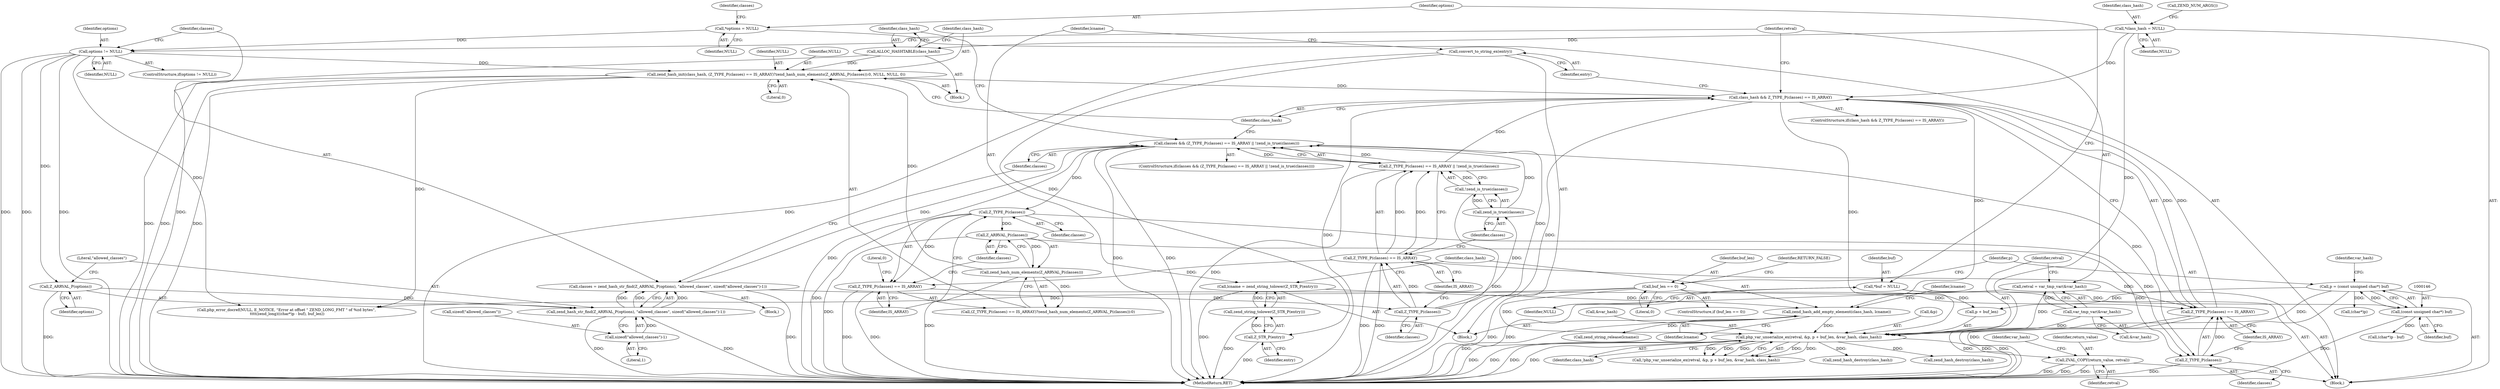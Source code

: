 digraph "0_php-src_b2af4e8868726a040234de113436c6e4f6372d17@pointer" {
"1000262" [label="(Call,ZVAL_COPY(return_value, retval))"];
"1000224" [label="(Call,php_var_unserialize_ex(retval, &p, p + buf_len, &var_hash, class_hash))"];
"1000217" [label="(Call,retval = var_tmp_var(&var_hash))"];
"1000219" [label="(Call,var_tmp_var(&var_hash))"];
"1000143" [label="(Call,p = (const unsigned char*) buf)"];
"1000145" [label="(Call,(const unsigned char*) buf)"];
"1000104" [label="(Call,*buf = NULL)"];
"1000138" [label="(Call,buf_len == 0)"];
"1000194" [label="(Call,class_hash && Z_TYPE_P(classes) == IS_ARRAY)"];
"1000120" [label="(Call,*class_hash = NULL)"];
"1000179" [label="(Call,zend_hash_init(class_hash, (Z_TYPE_P(classes) == IS_ARRAY)?zend_hash_num_elements(Z_ARRVAL_P(classes)):0, NULL, NULL, 0))"];
"1000177" [label="(Call,ALLOC_HASHTABLE(class_hash))"];
"1000186" [label="(Call,zend_hash_num_elements(Z_ARRVAL_P(classes)))"];
"1000187" [label="(Call,Z_ARRVAL_P(classes))"];
"1000183" [label="(Call,Z_TYPE_P(classes))"];
"1000166" [label="(Call,classes && (Z_TYPE_P(classes) == IS_ARRAY || !zend_is_true(classes)))"];
"1000170" [label="(Call,Z_TYPE_P(classes))"];
"1000155" [label="(Call,classes = zend_hash_str_find(Z_ARRVAL_P(options), \"allowed_classes\", sizeof(\"allowed_classes\")-1))"];
"1000157" [label="(Call,zend_hash_str_find(Z_ARRVAL_P(options), \"allowed_classes\", sizeof(\"allowed_classes\")-1))"];
"1000158" [label="(Call,Z_ARRVAL_P(options))"];
"1000151" [label="(Call,options != NULL)"];
"1000111" [label="(Call,*options = NULL)"];
"1000161" [label="(Call,sizeof(\"allowed_classes\")-1)"];
"1000174" [label="(Call,zend_is_true(classes))"];
"1000168" [label="(Call,Z_TYPE_P(classes) == IS_ARRAY || !zend_is_true(classes))"];
"1000169" [label="(Call,Z_TYPE_P(classes) == IS_ARRAY)"];
"1000173" [label="(Call,!zend_is_true(classes))"];
"1000196" [label="(Call,Z_TYPE_P(classes) == IS_ARRAY)"];
"1000197" [label="(Call,Z_TYPE_P(classes))"];
"1000182" [label="(Call,Z_TYPE_P(classes) == IS_ARRAY)"];
"1000211" [label="(Call,zend_hash_add_empty_element(class_hash, lcname))"];
"1000206" [label="(Call,lcname = zend_string_tolower(Z_STR_P(entry)))"];
"1000208" [label="(Call,zend_string_tolower(Z_STR_P(entry)))"];
"1000209" [label="(Call,Z_STR_P(entry))"];
"1000204" [label="(Call,convert_to_string_ex(entry))"];
"1000231" [label="(Call,&var_hash)"];
"1000180" [label="(Identifier,class_hash)"];
"1000226" [label="(Call,&p)"];
"1000171" [label="(Identifier,classes)"];
"1000177" [label="(Call,ALLOC_HASHTABLE(class_hash))"];
"1000191" [label="(Identifier,NULL)"];
"1000262" [label="(Call,ZVAL_COPY(return_value, retval))"];
"1000161" [label="(Call,sizeof(\"allowed_classes\")-1)"];
"1000224" [label="(Call,php_var_unserialize_ex(retval, &p, p + buf_len, &var_hash, class_hash))"];
"1000270" [label="(Call,zend_hash_destroy(class_hash))"];
"1000147" [label="(Identifier,buf)"];
"1000215" [label="(Identifier,lcname)"];
"1000219" [label="(Call,var_tmp_var(&var_hash))"];
"1000168" [label="(Call,Z_TYPE_P(classes) == IS_ARRAY || !zend_is_true(classes))"];
"1000157" [label="(Call,zend_hash_str_find(Z_ARRVAL_P(options), \"allowed_classes\", sizeof(\"allowed_classes\")-1))"];
"1000220" [label="(Call,&var_hash)"];
"1000140" [label="(Literal,0)"];
"1000137" [label="(ControlStructure,if (buf_len == 0))"];
"1000173" [label="(Call,!zend_is_true(classes))"];
"1000212" [label="(Identifier,class_hash)"];
"1000274" [label="(MethodReturn,RET)"];
"1000195" [label="(Identifier,class_hash)"];
"1000156" [label="(Identifier,classes)"];
"1000213" [label="(Identifier,lcname)"];
"1000104" [label="(Call,*buf = NULL)"];
"1000113" [label="(Identifier,NULL)"];
"1000116" [label="(Identifier,classes)"];
"1000185" [label="(Identifier,IS_ARRAY)"];
"1000181" [label="(Call,(Z_TYPE_P(classes) == IS_ARRAY)?zend_hash_num_elements(Z_ARRVAL_P(classes)):0)"];
"1000164" [label="(Literal,1)"];
"1000170" [label="(Call,Z_TYPE_P(classes))"];
"1000154" [label="(Block,)"];
"1000255" [label="(Call,(char*)p - buf)"];
"1000249" [label="(Call,php_error_docref(NULL, E_NOTICE, \"Error at offset \" ZEND_LONG_FMT \" of %zd bytes\",\n \t\t\t\t(zend_long)((char*)p - buf), buf_len))"];
"1000187" [label="(Call,Z_ARRVAL_P(classes))"];
"1000233" [label="(Identifier,class_hash)"];
"1000192" [label="(Literal,0)"];
"1000106" [label="(Identifier,NULL)"];
"1000139" [label="(Identifier,buf_len)"];
"1000190" [label="(Identifier,NULL)"];
"1000209" [label="(Call,Z_STR_P(entry))"];
"1000218" [label="(Identifier,retval)"];
"1000122" [label="(Identifier,NULL)"];
"1000149" [label="(Identifier,var_hash)"];
"1000210" [label="(Identifier,entry)"];
"1000102" [label="(Block,)"];
"1000182" [label="(Call,Z_TYPE_P(classes) == IS_ARRAY)"];
"1000172" [label="(Identifier,IS_ARRAY)"];
"1000112" [label="(Identifier,options)"];
"1000184" [label="(Identifier,classes)"];
"1000225" [label="(Identifier,retval)"];
"1000206" [label="(Call,lcname = zend_string_tolower(Z_STR_P(entry)))"];
"1000183" [label="(Call,Z_TYPE_P(classes))"];
"1000223" [label="(Call,!php_var_unserialize_ex(retval, &p, p + buf_len, &var_hash, class_hash))"];
"1000266" [label="(Identifier,var_hash)"];
"1000211" [label="(Call,zend_hash_add_empty_element(class_hash, lcname))"];
"1000263" [label="(Identifier,return_value)"];
"1000264" [label="(Identifier,retval)"];
"1000105" [label="(Identifier,buf)"];
"1000126" [label="(Call,ZEND_NUM_ARGS())"];
"1000153" [label="(Identifier,NULL)"];
"1000159" [label="(Identifier,options)"];
"1000198" [label="(Identifier,classes)"];
"1000167" [label="(Identifier,classes)"];
"1000214" [label="(Call,zend_string_release(lcname))"];
"1000138" [label="(Call,buf_len == 0)"];
"1000120" [label="(Call,*class_hash = NULL)"];
"1000169" [label="(Call,Z_TYPE_P(classes) == IS_ARRAY)"];
"1000178" [label="(Identifier,class_hash)"];
"1000166" [label="(Call,classes && (Z_TYPE_P(classes) == IS_ARRAY || !zend_is_true(classes)))"];
"1000186" [label="(Call,zend_hash_num_elements(Z_ARRVAL_P(classes)))"];
"1000151" [label="(Call,options != NULL)"];
"1000111" [label="(Call,*options = NULL)"];
"1000207" [label="(Identifier,lcname)"];
"1000160" [label="(Literal,\"allowed_classes\")"];
"1000197" [label="(Call,Z_TYPE_P(classes))"];
"1000199" [label="(Identifier,IS_ARRAY)"];
"1000204" [label="(Call,convert_to_string_ex(entry))"];
"1000228" [label="(Call,p + buf_len)"];
"1000150" [label="(ControlStructure,if(options != NULL))"];
"1000165" [label="(ControlStructure,if(classes && (Z_TYPE_P(classes) == IS_ARRAY || !zend_is_true(classes))))"];
"1000162" [label="(Call,sizeof(\"allowed_classes\"))"];
"1000205" [label="(Identifier,entry)"];
"1000194" [label="(Call,class_hash && Z_TYPE_P(classes) == IS_ARRAY)"];
"1000145" [label="(Call,(const unsigned char*) buf)"];
"1000176" [label="(Block,)"];
"1000143" [label="(Call,p = (const unsigned char*) buf)"];
"1000179" [label="(Call,zend_hash_init(class_hash, (Z_TYPE_P(classes) == IS_ARRAY)?zend_hash_num_elements(Z_ARRVAL_P(classes)):0, NULL, NULL, 0))"];
"1000256" [label="(Call,(char*)p)"];
"1000158" [label="(Call,Z_ARRVAL_P(options))"];
"1000189" [label="(Literal,0)"];
"1000174" [label="(Call,zend_is_true(classes))"];
"1000240" [label="(Call,zend_hash_destroy(class_hash))"];
"1000155" [label="(Call,classes = zend_hash_str_find(Z_ARRVAL_P(options), \"allowed_classes\", sizeof(\"allowed_classes\")-1))"];
"1000121" [label="(Identifier,class_hash)"];
"1000196" [label="(Call,Z_TYPE_P(classes) == IS_ARRAY)"];
"1000217" [label="(Call,retval = var_tmp_var(&var_hash))"];
"1000188" [label="(Identifier,classes)"];
"1000175" [label="(Identifier,classes)"];
"1000142" [label="(Identifier,RETURN_FALSE)"];
"1000193" [label="(ControlStructure,if(class_hash && Z_TYPE_P(classes) == IS_ARRAY))"];
"1000208" [label="(Call,zend_string_tolower(Z_STR_P(entry)))"];
"1000203" [label="(Block,)"];
"1000144" [label="(Identifier,p)"];
"1000152" [label="(Identifier,options)"];
"1000262" -> "1000102"  [label="AST: "];
"1000262" -> "1000264"  [label="CFG: "];
"1000263" -> "1000262"  [label="AST: "];
"1000264" -> "1000262"  [label="AST: "];
"1000266" -> "1000262"  [label="CFG: "];
"1000262" -> "1000274"  [label="DDG: "];
"1000262" -> "1000274"  [label="DDG: "];
"1000262" -> "1000274"  [label="DDG: "];
"1000224" -> "1000262"  [label="DDG: "];
"1000224" -> "1000223"  [label="AST: "];
"1000224" -> "1000233"  [label="CFG: "];
"1000225" -> "1000224"  [label="AST: "];
"1000226" -> "1000224"  [label="AST: "];
"1000228" -> "1000224"  [label="AST: "];
"1000231" -> "1000224"  [label="AST: "];
"1000233" -> "1000224"  [label="AST: "];
"1000223" -> "1000224"  [label="CFG: "];
"1000224" -> "1000274"  [label="DDG: "];
"1000224" -> "1000274"  [label="DDG: "];
"1000224" -> "1000274"  [label="DDG: "];
"1000224" -> "1000274"  [label="DDG: "];
"1000224" -> "1000223"  [label="DDG: "];
"1000224" -> "1000223"  [label="DDG: "];
"1000224" -> "1000223"  [label="DDG: "];
"1000224" -> "1000223"  [label="DDG: "];
"1000224" -> "1000223"  [label="DDG: "];
"1000217" -> "1000224"  [label="DDG: "];
"1000143" -> "1000224"  [label="DDG: "];
"1000138" -> "1000224"  [label="DDG: "];
"1000219" -> "1000224"  [label="DDG: "];
"1000194" -> "1000224"  [label="DDG: "];
"1000120" -> "1000224"  [label="DDG: "];
"1000211" -> "1000224"  [label="DDG: "];
"1000224" -> "1000240"  [label="DDG: "];
"1000224" -> "1000270"  [label="DDG: "];
"1000217" -> "1000102"  [label="AST: "];
"1000217" -> "1000219"  [label="CFG: "];
"1000218" -> "1000217"  [label="AST: "];
"1000219" -> "1000217"  [label="AST: "];
"1000225" -> "1000217"  [label="CFG: "];
"1000217" -> "1000274"  [label="DDG: "];
"1000219" -> "1000217"  [label="DDG: "];
"1000219" -> "1000220"  [label="CFG: "];
"1000220" -> "1000219"  [label="AST: "];
"1000143" -> "1000102"  [label="AST: "];
"1000143" -> "1000145"  [label="CFG: "];
"1000144" -> "1000143"  [label="AST: "];
"1000145" -> "1000143"  [label="AST: "];
"1000149" -> "1000143"  [label="CFG: "];
"1000143" -> "1000274"  [label="DDG: "];
"1000145" -> "1000143"  [label="DDG: "];
"1000143" -> "1000228"  [label="DDG: "];
"1000143" -> "1000256"  [label="DDG: "];
"1000145" -> "1000147"  [label="CFG: "];
"1000146" -> "1000145"  [label="AST: "];
"1000147" -> "1000145"  [label="AST: "];
"1000145" -> "1000274"  [label="DDG: "];
"1000104" -> "1000145"  [label="DDG: "];
"1000145" -> "1000255"  [label="DDG: "];
"1000104" -> "1000102"  [label="AST: "];
"1000104" -> "1000106"  [label="CFG: "];
"1000105" -> "1000104"  [label="AST: "];
"1000106" -> "1000104"  [label="AST: "];
"1000112" -> "1000104"  [label="CFG: "];
"1000138" -> "1000137"  [label="AST: "];
"1000138" -> "1000140"  [label="CFG: "];
"1000139" -> "1000138"  [label="AST: "];
"1000140" -> "1000138"  [label="AST: "];
"1000142" -> "1000138"  [label="CFG: "];
"1000144" -> "1000138"  [label="CFG: "];
"1000138" -> "1000274"  [label="DDG: "];
"1000138" -> "1000228"  [label="DDG: "];
"1000138" -> "1000249"  [label="DDG: "];
"1000194" -> "1000193"  [label="AST: "];
"1000194" -> "1000195"  [label="CFG: "];
"1000194" -> "1000196"  [label="CFG: "];
"1000195" -> "1000194"  [label="AST: "];
"1000196" -> "1000194"  [label="AST: "];
"1000205" -> "1000194"  [label="CFG: "];
"1000218" -> "1000194"  [label="CFG: "];
"1000194" -> "1000274"  [label="DDG: "];
"1000194" -> "1000274"  [label="DDG: "];
"1000120" -> "1000194"  [label="DDG: "];
"1000179" -> "1000194"  [label="DDG: "];
"1000168" -> "1000194"  [label="DDG: "];
"1000196" -> "1000194"  [label="DDG: "];
"1000196" -> "1000194"  [label="DDG: "];
"1000194" -> "1000211"  [label="DDG: "];
"1000120" -> "1000102"  [label="AST: "];
"1000120" -> "1000122"  [label="CFG: "];
"1000121" -> "1000120"  [label="AST: "];
"1000122" -> "1000120"  [label="AST: "];
"1000126" -> "1000120"  [label="CFG: "];
"1000120" -> "1000177"  [label="DDG: "];
"1000179" -> "1000176"  [label="AST: "];
"1000179" -> "1000192"  [label="CFG: "];
"1000180" -> "1000179"  [label="AST: "];
"1000181" -> "1000179"  [label="AST: "];
"1000190" -> "1000179"  [label="AST: "];
"1000191" -> "1000179"  [label="AST: "];
"1000192" -> "1000179"  [label="AST: "];
"1000195" -> "1000179"  [label="CFG: "];
"1000179" -> "1000274"  [label="DDG: "];
"1000179" -> "1000274"  [label="DDG: "];
"1000179" -> "1000274"  [label="DDG: "];
"1000177" -> "1000179"  [label="DDG: "];
"1000186" -> "1000179"  [label="DDG: "];
"1000151" -> "1000179"  [label="DDG: "];
"1000179" -> "1000249"  [label="DDG: "];
"1000177" -> "1000176"  [label="AST: "];
"1000177" -> "1000178"  [label="CFG: "];
"1000178" -> "1000177"  [label="AST: "];
"1000180" -> "1000177"  [label="CFG: "];
"1000177" -> "1000274"  [label="DDG: "];
"1000186" -> "1000181"  [label="AST: "];
"1000186" -> "1000187"  [label="CFG: "];
"1000187" -> "1000186"  [label="AST: "];
"1000181" -> "1000186"  [label="CFG: "];
"1000186" -> "1000274"  [label="DDG: "];
"1000186" -> "1000181"  [label="DDG: "];
"1000187" -> "1000186"  [label="DDG: "];
"1000187" -> "1000188"  [label="CFG: "];
"1000188" -> "1000187"  [label="AST: "];
"1000187" -> "1000274"  [label="DDG: "];
"1000183" -> "1000187"  [label="DDG: "];
"1000187" -> "1000197"  [label="DDG: "];
"1000183" -> "1000182"  [label="AST: "];
"1000183" -> "1000184"  [label="CFG: "];
"1000184" -> "1000183"  [label="AST: "];
"1000185" -> "1000183"  [label="CFG: "];
"1000183" -> "1000274"  [label="DDG: "];
"1000183" -> "1000182"  [label="DDG: "];
"1000166" -> "1000183"  [label="DDG: "];
"1000183" -> "1000197"  [label="DDG: "];
"1000166" -> "1000165"  [label="AST: "];
"1000166" -> "1000167"  [label="CFG: "];
"1000166" -> "1000168"  [label="CFG: "];
"1000167" -> "1000166"  [label="AST: "];
"1000168" -> "1000166"  [label="AST: "];
"1000178" -> "1000166"  [label="CFG: "];
"1000195" -> "1000166"  [label="CFG: "];
"1000166" -> "1000274"  [label="DDG: "];
"1000166" -> "1000274"  [label="DDG: "];
"1000166" -> "1000274"  [label="DDG: "];
"1000170" -> "1000166"  [label="DDG: "];
"1000155" -> "1000166"  [label="DDG: "];
"1000174" -> "1000166"  [label="DDG: "];
"1000168" -> "1000166"  [label="DDG: "];
"1000168" -> "1000166"  [label="DDG: "];
"1000166" -> "1000197"  [label="DDG: "];
"1000170" -> "1000169"  [label="AST: "];
"1000170" -> "1000171"  [label="CFG: "];
"1000171" -> "1000170"  [label="AST: "];
"1000172" -> "1000170"  [label="CFG: "];
"1000170" -> "1000169"  [label="DDG: "];
"1000155" -> "1000170"  [label="DDG: "];
"1000170" -> "1000174"  [label="DDG: "];
"1000155" -> "1000154"  [label="AST: "];
"1000155" -> "1000157"  [label="CFG: "];
"1000156" -> "1000155"  [label="AST: "];
"1000157" -> "1000155"  [label="AST: "];
"1000167" -> "1000155"  [label="CFG: "];
"1000155" -> "1000274"  [label="DDG: "];
"1000157" -> "1000155"  [label="DDG: "];
"1000157" -> "1000155"  [label="DDG: "];
"1000157" -> "1000155"  [label="DDG: "];
"1000157" -> "1000161"  [label="CFG: "];
"1000158" -> "1000157"  [label="AST: "];
"1000160" -> "1000157"  [label="AST: "];
"1000161" -> "1000157"  [label="AST: "];
"1000157" -> "1000274"  [label="DDG: "];
"1000157" -> "1000274"  [label="DDG: "];
"1000158" -> "1000157"  [label="DDG: "];
"1000161" -> "1000157"  [label="DDG: "];
"1000158" -> "1000159"  [label="CFG: "];
"1000159" -> "1000158"  [label="AST: "];
"1000160" -> "1000158"  [label="CFG: "];
"1000158" -> "1000274"  [label="DDG: "];
"1000151" -> "1000158"  [label="DDG: "];
"1000151" -> "1000150"  [label="AST: "];
"1000151" -> "1000153"  [label="CFG: "];
"1000152" -> "1000151"  [label="AST: "];
"1000153" -> "1000151"  [label="AST: "];
"1000156" -> "1000151"  [label="CFG: "];
"1000218" -> "1000151"  [label="CFG: "];
"1000151" -> "1000274"  [label="DDG: "];
"1000151" -> "1000274"  [label="DDG: "];
"1000151" -> "1000274"  [label="DDG: "];
"1000111" -> "1000151"  [label="DDG: "];
"1000151" -> "1000249"  [label="DDG: "];
"1000111" -> "1000102"  [label="AST: "];
"1000111" -> "1000113"  [label="CFG: "];
"1000112" -> "1000111"  [label="AST: "];
"1000113" -> "1000111"  [label="AST: "];
"1000116" -> "1000111"  [label="CFG: "];
"1000161" -> "1000164"  [label="CFG: "];
"1000162" -> "1000161"  [label="AST: "];
"1000164" -> "1000161"  [label="AST: "];
"1000174" -> "1000173"  [label="AST: "];
"1000174" -> "1000175"  [label="CFG: "];
"1000175" -> "1000174"  [label="AST: "];
"1000173" -> "1000174"  [label="CFG: "];
"1000174" -> "1000173"  [label="DDG: "];
"1000168" -> "1000169"  [label="CFG: "];
"1000168" -> "1000173"  [label="CFG: "];
"1000169" -> "1000168"  [label="AST: "];
"1000173" -> "1000168"  [label="AST: "];
"1000168" -> "1000274"  [label="DDG: "];
"1000169" -> "1000168"  [label="DDG: "];
"1000169" -> "1000168"  [label="DDG: "];
"1000173" -> "1000168"  [label="DDG: "];
"1000169" -> "1000172"  [label="CFG: "];
"1000172" -> "1000169"  [label="AST: "];
"1000175" -> "1000169"  [label="CFG: "];
"1000169" -> "1000274"  [label="DDG: "];
"1000169" -> "1000274"  [label="DDG: "];
"1000169" -> "1000182"  [label="DDG: "];
"1000169" -> "1000196"  [label="DDG: "];
"1000173" -> "1000274"  [label="DDG: "];
"1000196" -> "1000199"  [label="CFG: "];
"1000197" -> "1000196"  [label="AST: "];
"1000199" -> "1000196"  [label="AST: "];
"1000196" -> "1000274"  [label="DDG: "];
"1000196" -> "1000274"  [label="DDG: "];
"1000197" -> "1000196"  [label="DDG: "];
"1000182" -> "1000196"  [label="DDG: "];
"1000197" -> "1000198"  [label="CFG: "];
"1000198" -> "1000197"  [label="AST: "];
"1000199" -> "1000197"  [label="CFG: "];
"1000197" -> "1000274"  [label="DDG: "];
"1000182" -> "1000181"  [label="AST: "];
"1000182" -> "1000185"  [label="CFG: "];
"1000185" -> "1000182"  [label="AST: "];
"1000188" -> "1000182"  [label="CFG: "];
"1000189" -> "1000182"  [label="CFG: "];
"1000182" -> "1000274"  [label="DDG: "];
"1000182" -> "1000274"  [label="DDG: "];
"1000211" -> "1000203"  [label="AST: "];
"1000211" -> "1000213"  [label="CFG: "];
"1000212" -> "1000211"  [label="AST: "];
"1000213" -> "1000211"  [label="AST: "];
"1000215" -> "1000211"  [label="CFG: "];
"1000211" -> "1000274"  [label="DDG: "];
"1000206" -> "1000211"  [label="DDG: "];
"1000211" -> "1000214"  [label="DDG: "];
"1000206" -> "1000203"  [label="AST: "];
"1000206" -> "1000208"  [label="CFG: "];
"1000207" -> "1000206"  [label="AST: "];
"1000208" -> "1000206"  [label="AST: "];
"1000212" -> "1000206"  [label="CFG: "];
"1000206" -> "1000274"  [label="DDG: "];
"1000208" -> "1000206"  [label="DDG: "];
"1000208" -> "1000209"  [label="CFG: "];
"1000209" -> "1000208"  [label="AST: "];
"1000208" -> "1000274"  [label="DDG: "];
"1000209" -> "1000208"  [label="DDG: "];
"1000209" -> "1000210"  [label="CFG: "];
"1000210" -> "1000209"  [label="AST: "];
"1000209" -> "1000274"  [label="DDG: "];
"1000204" -> "1000209"  [label="DDG: "];
"1000204" -> "1000203"  [label="AST: "];
"1000204" -> "1000205"  [label="CFG: "];
"1000205" -> "1000204"  [label="AST: "];
"1000207" -> "1000204"  [label="CFG: "];
"1000204" -> "1000274"  [label="DDG: "];
}
